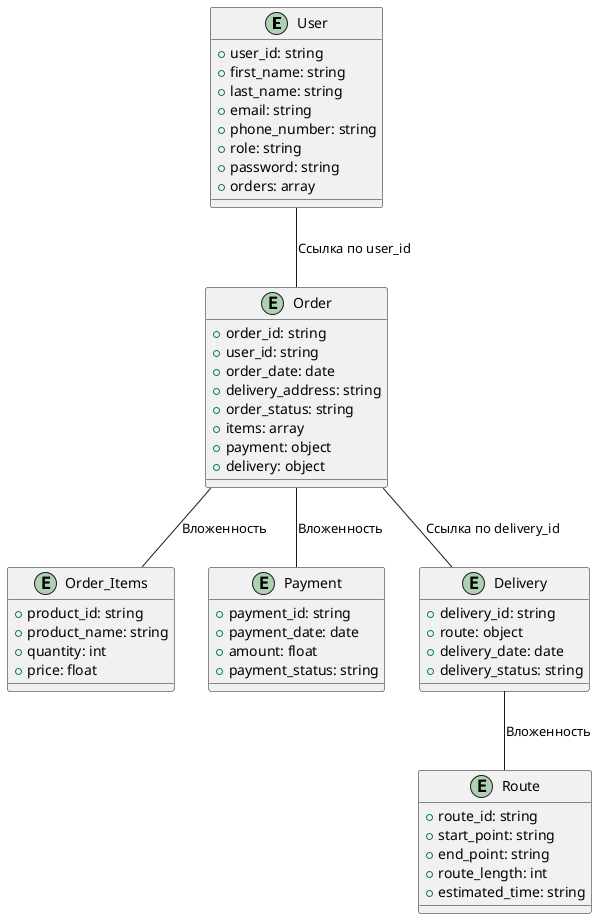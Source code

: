 @startuml

entity "User" as users {
  + user_id: string
  + first_name: string
  + last_name: string
  + email: string
  + phone_number: string
  + role: string
  + password: string
  + orders: array
}

entity "Order" as orders {
  + order_id: string
  + user_id: string
  + order_date: date
  + delivery_address: string
  + order_status: string
  + items: array
  + payment: object
  + delivery: object
}

entity "Order_Items" as order_items {
  + product_id: string
  + product_name: string
  + quantity: int
  + price: float
}

entity "Payment" as payment {
  + payment_id: string
  + payment_date: date
  + amount: float
  + payment_status: string
}

entity "Delivery" as delivery {
  + delivery_id: string
  + route: object
  + delivery_date: date
  + delivery_status: string
}

entity "Route" as route {
  + route_id: string
  + start_point: string
  + end_point: string
  + route_length: int
  + estimated_time: string
}

users -- orders : "Сcылка по user_id"
orders -- order_items : "Вложенность"
orders -- payment : "Вложенность"
orders -- delivery : "Ссылка по delivery_id"
delivery -- route : "Вложенность"

@enduml
